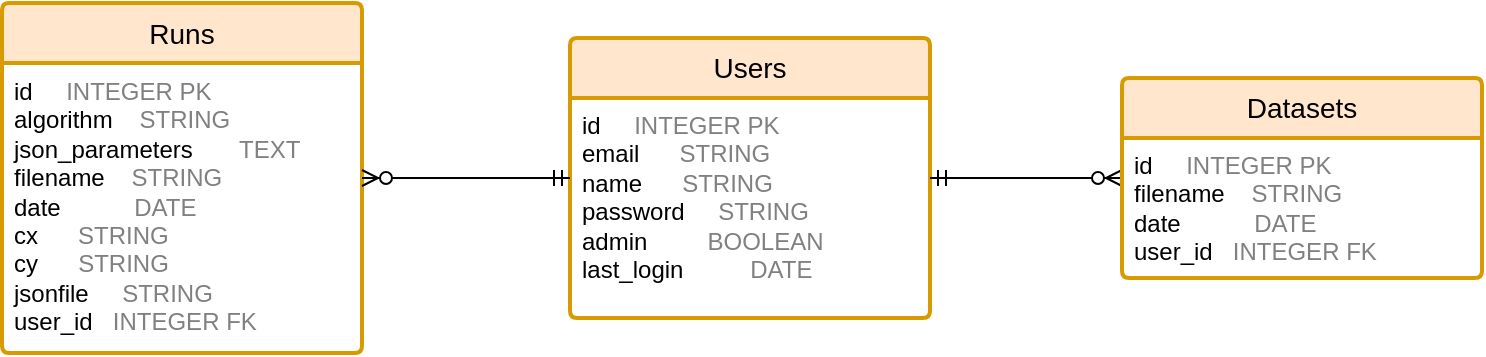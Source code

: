 <mxfile version="21.3.0" type="device">
  <diagram name="Página-1" id="C8NEjV2o_rS2ZH4rcigT">
    <mxGraphModel dx="989" dy="520" grid="1" gridSize="10" guides="1" tooltips="1" connect="1" arrows="1" fold="1" page="1" pageScale="1" pageWidth="827" pageHeight="1169" math="0" shadow="0">
      <root>
        <mxCell id="0" />
        <mxCell id="1" parent="0" />
        <mxCell id="60CNHuKXIE9cD8I6CUvm-1" value="Users" style="swimlane;childLayout=stackLayout;horizontal=1;startSize=30;horizontalStack=0;rounded=1;fontSize=14;fontStyle=0;strokeWidth=2;resizeParent=0;resizeLast=1;shadow=0;dashed=0;align=center;arcSize=4;whiteSpace=wrap;html=1;fillColor=#ffe6cc;strokeColor=#d79b00;collapsible=0;" vertex="1" parent="1">
          <mxGeometry x="324" y="190" width="180" height="140" as="geometry">
            <mxRectangle x="140" y="180" width="80" height="50" as="alternateBounds" />
          </mxGeometry>
        </mxCell>
        <mxCell id="60CNHuKXIE9cD8I6CUvm-2" value="id &lt;span style=&quot;white-space: pre;&quot;&gt;	&lt;/span&gt;&lt;span style=&quot;white-space: pre;&quot;&gt;	&lt;/span&gt;&lt;span style=&quot;white-space: pre;&quot;&gt;	&lt;span style=&quot;white-space: pre;&quot;&gt;	&lt;/span&gt;&lt;/span&gt;&lt;font color=&quot;#808080&quot;&gt;INTEGER PK&lt;/font&gt;&lt;div&gt;email &lt;span style=&quot;white-space: pre;&quot;&gt;	&lt;/span&gt;&lt;span style=&quot;white-space: pre;&quot;&gt;	&lt;/span&gt;&lt;span style=&quot;white-space: pre;&quot;&gt;	&lt;span style=&quot;white-space: pre;&quot;&gt;	&lt;/span&gt;&lt;/span&gt; &lt;font color=&quot;#808080&quot;&gt;STRING&lt;/font&gt;&lt;/div&gt;&lt;div&gt;name &lt;span style=&quot;white-space: pre;&quot;&gt;	&lt;/span&gt;&lt;span style=&quot;white-space: pre;&quot;&gt;	&lt;/span&gt;&lt;span style=&quot;white-space: pre;&quot;&gt;	&lt;/span&gt;&lt;span style=&quot;white-space: pre;&quot;&gt;	&lt;/span&gt; &lt;font color=&quot;#808080&quot;&gt;STRING&lt;/font&gt;&lt;/div&gt;&lt;div&gt;password &lt;span style=&quot;white-space: pre;&quot;&gt;	&lt;/span&gt;&lt;span style=&quot;white-space: pre;&quot;&gt;	&lt;/span&gt;&lt;span style=&quot;white-space: pre;&quot;&gt;	&lt;/span&gt; &lt;font color=&quot;#808080&quot;&gt;STRING&lt;/font&gt;&lt;/div&gt;&lt;div&gt;admin &lt;span style=&quot;white-space: pre;&quot;&gt;	&lt;/span&gt;&lt;span style=&quot;white-space: pre;&quot;&gt;	&lt;/span&gt;&lt;span style=&quot;white-space: pre;&quot;&gt;	&lt;/span&gt;&amp;nbsp;&amp;nbsp;&amp;nbsp;&amp;nbsp; &lt;font color=&quot;#808080&quot;&gt;BOOLEAN&lt;/font&gt;&lt;/div&gt;&lt;div&gt;last_login &lt;span style=&quot;white-space: pre;&quot;&gt;	&lt;/span&gt;&lt;span style=&quot;white-space: pre;&quot;&gt;	&lt;/span&gt;&lt;span style=&quot;white-space: pre;&quot;&gt;	      &lt;/span&gt;&lt;font color=&quot;#808080&quot;&gt;DATE&lt;/font&gt;&lt;br&gt;&lt;/div&gt;" style="align=left;strokeColor=none;fillColor=none;spacingLeft=4;fontSize=12;verticalAlign=top;resizable=0;rotatable=0;part=1;html=1;" vertex="1" parent="60CNHuKXIE9cD8I6CUvm-1">
          <mxGeometry y="30" width="180" height="110" as="geometry" />
        </mxCell>
        <mxCell id="60CNHuKXIE9cD8I6CUvm-9" value="" style="edgeStyle=entityRelationEdgeStyle;fontSize=12;html=1;endArrow=ERzeroToMany;startArrow=ERmandOne;rounded=0;" edge="1" parent="1" source="60CNHuKXIE9cD8I6CUvm-1" target="60CNHuKXIE9cD8I6CUvm-10">
          <mxGeometry width="100" height="100" relative="1" as="geometry">
            <mxPoint x="90" y="280" as="sourcePoint" />
            <mxPoint x="190" y="180" as="targetPoint" />
          </mxGeometry>
        </mxCell>
        <mxCell id="60CNHuKXIE9cD8I6CUvm-10" value="Datasets" style="swimlane;childLayout=stackLayout;horizontal=1;startSize=30;horizontalStack=0;rounded=1;fontSize=14;fontStyle=0;strokeWidth=2;resizeParent=0;resizeLast=1;shadow=0;dashed=0;align=center;arcSize=4;whiteSpace=wrap;html=1;fillColor=#ffe6cc;strokeColor=#d79b00;collapsible=0;" vertex="1" parent="1">
          <mxGeometry x="600" y="210" width="180" height="100" as="geometry">
            <mxRectangle x="140" y="180" width="80" height="50" as="alternateBounds" />
          </mxGeometry>
        </mxCell>
        <mxCell id="60CNHuKXIE9cD8I6CUvm-11" value="id &lt;span style=&quot;white-space: pre;&quot;&gt;	&lt;/span&gt;&lt;span style=&quot;white-space: pre;&quot;&gt;	&lt;/span&gt;&lt;span style=&quot;white-space: pre;&quot;&gt;	&lt;span style=&quot;white-space: pre;&quot;&gt;	&lt;/span&gt;&lt;/span&gt;&lt;font color=&quot;#808080&quot;&gt;INTEGER PK&lt;/font&gt;&lt;div&gt;filename&lt;span style=&quot;white-space: pre;&quot;&gt;	&lt;/span&gt;&lt;span style=&quot;white-space: pre;&quot;&gt;	&lt;span style=&quot;white-space: pre;&quot;&gt;	&lt;/span&gt;&lt;/span&gt; &lt;font color=&quot;#808080&quot;&gt;STRING&lt;/font&gt;&lt;/div&gt;&lt;div&gt;date &lt;span style=&quot;white-space: pre;&quot;&gt;	&lt;/span&gt;&lt;span style=&quot;white-space: pre;&quot;&gt;	&lt;/span&gt;&lt;span style=&quot;white-space: pre;&quot;&gt;	&lt;/span&gt;&lt;span style=&quot;white-space: pre;&quot;&gt;	&lt;/span&gt;&amp;nbsp;&amp;nbsp;&amp;nbsp;&amp;nbsp;&amp;nbsp; &lt;font color=&quot;#808080&quot;&gt;DATE&lt;/font&gt;&lt;/div&gt;&lt;div&gt;user_id &lt;span style=&quot;white-space: pre;&quot;&gt;	&lt;/span&gt;&lt;span style=&quot;white-space: pre;&quot;&gt;	&lt;/span&gt;&lt;font color=&quot;#808080&quot;&gt;INTEGER FK&lt;br&gt;&lt;/font&gt;&lt;/div&gt;" style="align=left;strokeColor=none;fillColor=none;spacingLeft=4;fontSize=12;verticalAlign=top;resizable=0;rotatable=0;part=1;html=1;" vertex="1" parent="60CNHuKXIE9cD8I6CUvm-10">
          <mxGeometry y="30" width="180" height="70" as="geometry" />
        </mxCell>
        <mxCell id="60CNHuKXIE9cD8I6CUvm-13" value="Runs" style="swimlane;childLayout=stackLayout;horizontal=1;startSize=30;horizontalStack=0;rounded=1;fontSize=14;fontStyle=0;strokeWidth=2;resizeParent=0;resizeLast=1;shadow=0;dashed=0;align=center;arcSize=4;whiteSpace=wrap;html=1;fillColor=#ffe6cc;strokeColor=#d79b00;collapsible=0;" vertex="1" parent="1">
          <mxGeometry x="40" y="172.5" width="180" height="175" as="geometry">
            <mxRectangle x="140" y="180" width="80" height="50" as="alternateBounds" />
          </mxGeometry>
        </mxCell>
        <mxCell id="60CNHuKXIE9cD8I6CUvm-14" value="id &lt;span style=&quot;white-space: pre;&quot;&gt;	&lt;/span&gt;&lt;span style=&quot;white-space: pre;&quot;&gt;	&lt;/span&gt;&lt;span style=&quot;white-space: pre;&quot;&gt;	&lt;span style=&quot;white-space: pre;&quot;&gt;	&lt;/span&gt;&lt;/span&gt;&lt;font color=&quot;#808080&quot;&gt;INTEGER PK&lt;/font&gt;&lt;div&gt;algorithm&lt;span style=&quot;white-space: pre;&quot;&gt;	&lt;/span&gt;&lt;span style=&quot;white-space: pre;&quot;&gt;	&lt;span style=&quot;white-space: pre;&quot;&gt;	&lt;/span&gt;&lt;/span&gt; &lt;font color=&quot;#808080&quot;&gt;STRING&lt;/font&gt;&lt;/div&gt;&lt;div&gt;json_parameters&lt;span style=&quot;white-space: pre;&quot;&gt;	&lt;/span&gt;&amp;nbsp;&amp;nbsp;&amp;nbsp;&amp;nbsp;&amp;nbsp; &lt;font color=&quot;#808080&quot;&gt;TEXT&lt;/font&gt;&lt;/div&gt;&lt;div&gt;filename&lt;span style=&quot;white-space: pre;&quot;&gt;	&lt;/span&gt;&lt;span style=&quot;white-space: pre;&quot;&gt;	&lt;/span&gt;&lt;span style=&quot;white-space: pre;&quot;&gt;	&lt;/span&gt; &lt;font color=&quot;#808080&quot;&gt;STRING&lt;/font&gt;&lt;br&gt;&lt;/div&gt;&lt;div&gt;date &lt;span style=&quot;white-space: pre;&quot;&gt;	&lt;/span&gt;&lt;span style=&quot;white-space: pre;&quot;&gt;	&lt;/span&gt;&lt;span style=&quot;white-space: pre;&quot;&gt;	&lt;/span&gt;&lt;span style=&quot;white-space: pre;&quot;&gt;	&lt;/span&gt;&amp;nbsp;&amp;nbsp;&amp;nbsp;&amp;nbsp;&amp;nbsp; &lt;font color=&quot;#808080&quot;&gt;DATE&lt;/font&gt;&lt;/div&gt;&lt;div&gt;cx&lt;span style=&quot;white-space: pre;&quot;&gt;	&lt;/span&gt;&lt;span style=&quot;white-space: pre;&quot;&gt;	&lt;/span&gt;&lt;span style=&quot;white-space: pre;&quot;&gt;	&lt;/span&gt;&lt;span style=&quot;white-space: pre;&quot;&gt;	&lt;/span&gt;&lt;span style=&quot;white-space: pre;&quot;&gt;	 &lt;/span&gt;&lt;font color=&quot;#808080&quot;&gt;STRING&lt;/font&gt;&lt;/div&gt;&lt;div&gt;cy&lt;span style=&quot;white-space: pre;&quot;&gt;	&lt;/span&gt;&lt;span style=&quot;white-space: pre;&quot;&gt;	&lt;/span&gt;&lt;span style=&quot;white-space: pre;&quot;&gt;	&lt;/span&gt;&lt;span style=&quot;white-space: pre;&quot;&gt;	&lt;/span&gt;&lt;span style=&quot;white-space: pre;&quot;&gt;	&lt;/span&gt; &lt;font color=&quot;#808080&quot;&gt;STRING&lt;/font&gt;&lt;/div&gt;&lt;div&gt;jsonfile&lt;span style=&quot;white-space: pre;&quot;&gt;	&lt;/span&gt;&lt;span style=&quot;white-space: pre;&quot;&gt;	&lt;/span&gt;&lt;span style=&quot;white-space: pre;&quot;&gt;	&lt;/span&gt;&lt;span style=&quot;white-space: pre;&quot;&gt;	&lt;/span&gt; &lt;font color=&quot;#808080&quot;&gt;STRING&lt;/font&gt;&lt;br&gt;&lt;/div&gt;&lt;div&gt;user_id &lt;span style=&quot;white-space: pre;&quot;&gt;	&lt;/span&gt;&lt;span style=&quot;white-space: pre;&quot;&gt;	&lt;/span&gt;&lt;font color=&quot;#808080&quot;&gt;INTEGER FK&lt;br&gt;&lt;/font&gt;&lt;/div&gt;" style="align=left;strokeColor=none;fillColor=none;spacingLeft=4;fontSize=12;verticalAlign=top;resizable=0;rotatable=0;part=1;html=1;" vertex="1" parent="60CNHuKXIE9cD8I6CUvm-13">
          <mxGeometry y="30" width="180" height="145" as="geometry" />
        </mxCell>
        <mxCell id="60CNHuKXIE9cD8I6CUvm-15" value="" style="edgeStyle=entityRelationEdgeStyle;fontSize=12;html=1;endArrow=ERzeroToMany;startArrow=ERmandOne;rounded=0;" edge="1" parent="1" source="60CNHuKXIE9cD8I6CUvm-1" target="60CNHuKXIE9cD8I6CUvm-13">
          <mxGeometry width="100" height="100" relative="1" as="geometry">
            <mxPoint x="270" y="470" as="sourcePoint" />
            <mxPoint x="370" y="370" as="targetPoint" />
          </mxGeometry>
        </mxCell>
      </root>
    </mxGraphModel>
  </diagram>
</mxfile>
